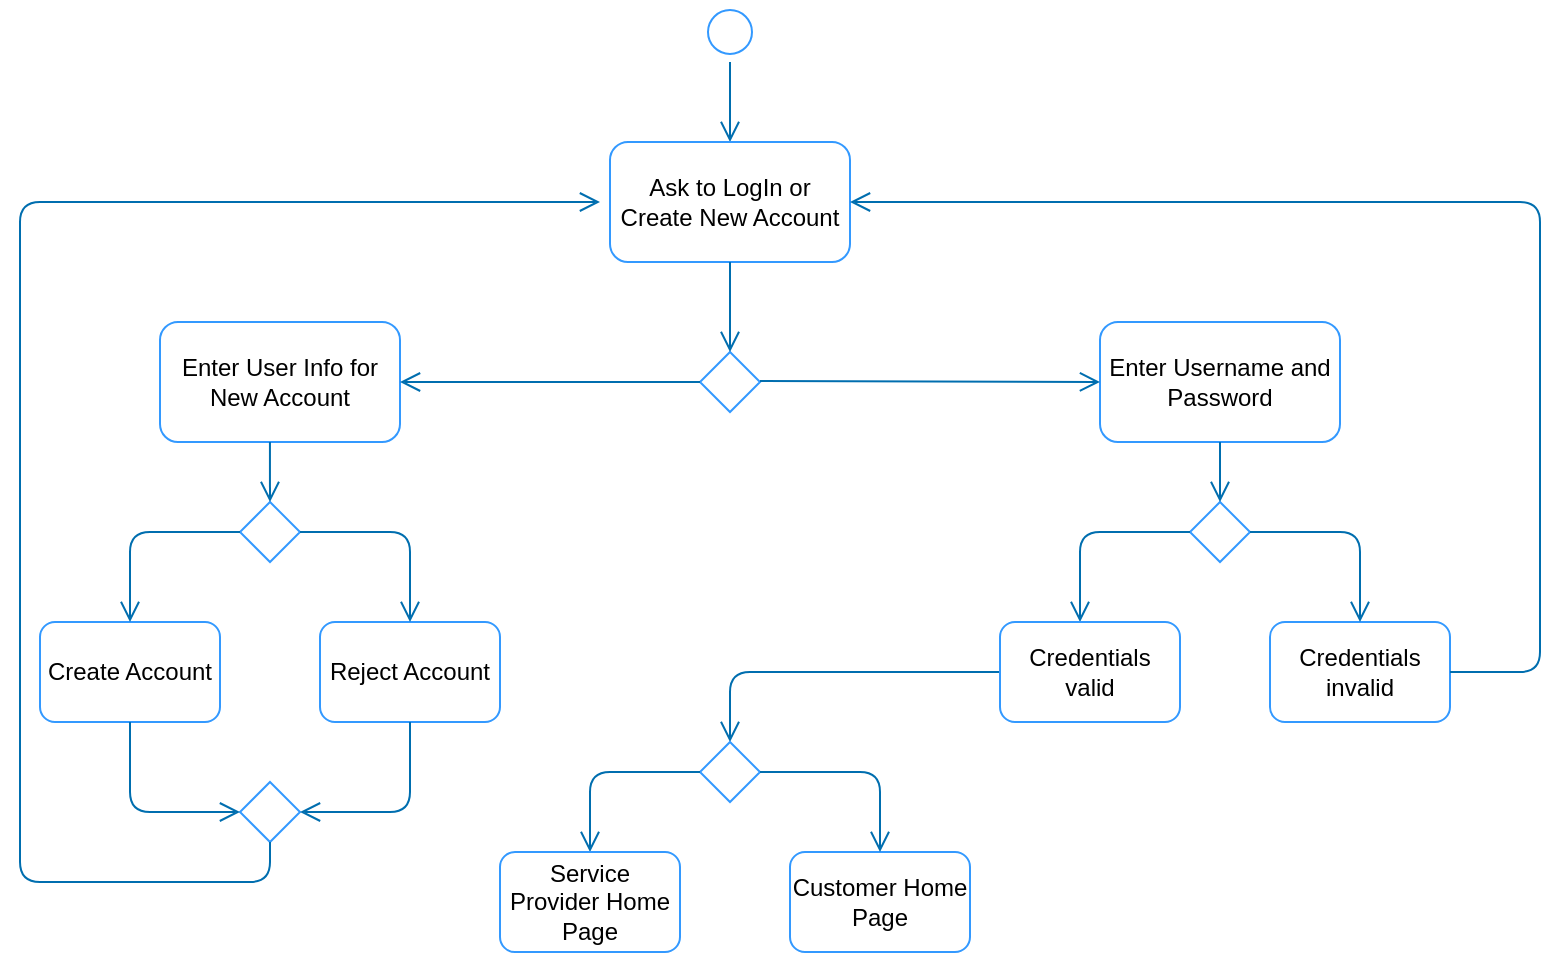 <mxfile>
    <diagram id="CkpSzz7IL6a6DoDvZSBQ" name="Page-1">
        <mxGraphModel dx="1144" dy="519" grid="1" gridSize="10" guides="1" tooltips="1" connect="1" arrows="1" fold="1" page="1" pageScale="1" pageWidth="850" pageHeight="1100" math="0" shadow="0">
            <root>
                <mxCell id="0"/>
                <mxCell id="1" parent="0"/>
                <mxCell id="2" value="" style="ellipse;html=1;shape=startState;strokeColor=#3399FF;" vertex="1" parent="1">
                    <mxGeometry x="380" width="30" height="30" as="geometry"/>
                </mxCell>
                <mxCell id="3" value="" style="edgeStyle=orthogonalEdgeStyle;html=1;verticalAlign=bottom;endArrow=open;endSize=8;strokeColor=#006EAF;fillColor=#1ba1e2;" edge="1" source="2" parent="1">
                    <mxGeometry relative="1" as="geometry">
                        <mxPoint x="395" y="70" as="targetPoint"/>
                    </mxGeometry>
                </mxCell>
                <mxCell id="4" value="Ask to LogIn or Create New Account" style="rounded=1;whiteSpace=wrap;html=1;strokeColor=#3399FF;" vertex="1" parent="1">
                    <mxGeometry x="335" y="70" width="120" height="60" as="geometry"/>
                </mxCell>
                <mxCell id="5" value="Enter Username and Password" style="rounded=1;whiteSpace=wrap;html=1;strokeColor=#3399FF;" vertex="1" parent="1">
                    <mxGeometry x="580" y="160" width="120" height="60" as="geometry"/>
                </mxCell>
                <mxCell id="6" value="Enter User Info for New Account" style="rounded=1;whiteSpace=wrap;html=1;strokeColor=#3399FF;" vertex="1" parent="1">
                    <mxGeometry x="110" y="160" width="120" height="60" as="geometry"/>
                </mxCell>
                <mxCell id="7" value="" style="rhombus;strokeColor=#3399FF;" vertex="1" parent="1">
                    <mxGeometry x="380" y="175" width="30" height="30" as="geometry"/>
                </mxCell>
                <mxCell id="9" value="" style="endArrow=open;startArrow=none;endFill=0;startFill=0;endSize=8;html=1;verticalAlign=bottom;labelBackgroundColor=none;strokeWidth=1;entryX=0;entryY=0.5;entryDx=0;entryDy=0;fillColor=#1ba1e2;strokeColor=#006EAF;" edge="1" parent="1" target="5">
                    <mxGeometry width="160" relative="1" as="geometry">
                        <mxPoint x="410" y="189.5" as="sourcePoint"/>
                        <mxPoint x="570" y="189.5" as="targetPoint"/>
                    </mxGeometry>
                </mxCell>
                <mxCell id="10" value="" style="endArrow=open;startArrow=none;endFill=0;startFill=0;endSize=8;html=1;verticalAlign=bottom;labelBackgroundColor=none;strokeWidth=1;entryX=1;entryY=0.5;entryDx=0;entryDy=0;fillColor=#1ba1e2;strokeColor=#006EAF;exitX=0;exitY=0.5;exitDx=0;exitDy=0;" edge="1" parent="1" source="7" target="6">
                    <mxGeometry width="160" relative="1" as="geometry">
                        <mxPoint x="380" y="240" as="sourcePoint"/>
                        <mxPoint x="550" y="240.5" as="targetPoint"/>
                    </mxGeometry>
                </mxCell>
                <mxCell id="11" value="" style="endArrow=open;startArrow=none;endFill=0;startFill=0;endSize=8;html=1;verticalAlign=bottom;labelBackgroundColor=none;strokeWidth=1;entryX=0.5;entryY=0;entryDx=0;entryDy=0;fillColor=#1ba1e2;strokeColor=#006EAF;exitX=0.5;exitY=1;exitDx=0;exitDy=0;" edge="1" parent="1" source="4" target="7">
                    <mxGeometry width="160" relative="1" as="geometry">
                        <mxPoint x="430" y="189.5" as="sourcePoint"/>
                        <mxPoint x="600" y="190" as="targetPoint"/>
                    </mxGeometry>
                </mxCell>
                <mxCell id="12" value="" style="rhombus;strokeColor=#3399FF;" vertex="1" parent="1">
                    <mxGeometry x="625" y="250" width="30" height="30" as="geometry"/>
                </mxCell>
                <mxCell id="13" value="" style="endArrow=open;startArrow=none;endFill=0;startFill=0;endSize=8;html=1;verticalAlign=bottom;labelBackgroundColor=none;strokeWidth=1;entryX=0.5;entryY=0;entryDx=0;entryDy=0;fillColor=#1ba1e2;strokeColor=#006EAF;exitX=0.5;exitY=1;exitDx=0;exitDy=0;" edge="1" parent="1" source="5" target="12">
                    <mxGeometry width="160" relative="1" as="geometry">
                        <mxPoint x="405" y="140" as="sourcePoint"/>
                        <mxPoint x="405" y="185" as="targetPoint"/>
                    </mxGeometry>
                </mxCell>
                <mxCell id="14" value="Reject Account" style="rounded=1;whiteSpace=wrap;html=1;strokeColor=#3399FF;" vertex="1" parent="1">
                    <mxGeometry x="190" y="310" width="90" height="50" as="geometry"/>
                </mxCell>
                <mxCell id="16" value="" style="rhombus;strokeColor=#3399FF;" vertex="1" parent="1">
                    <mxGeometry x="150" y="250" width="30" height="30" as="geometry"/>
                </mxCell>
                <mxCell id="17" value="" style="endArrow=open;startArrow=none;endFill=0;startFill=0;endSize=8;html=1;verticalAlign=bottom;labelBackgroundColor=none;strokeWidth=1;entryX=0.5;entryY=0;entryDx=0;entryDy=0;fillColor=#1ba1e2;strokeColor=#006EAF;exitX=0.458;exitY=1;exitDx=0;exitDy=0;exitPerimeter=0;" edge="1" parent="1" source="6" target="16">
                    <mxGeometry width="160" relative="1" as="geometry">
                        <mxPoint x="405" y="140" as="sourcePoint"/>
                        <mxPoint x="405" y="185" as="targetPoint"/>
                    </mxGeometry>
                </mxCell>
                <mxCell id="18" value="" style="endArrow=open;startArrow=none;endFill=0;startFill=0;endSize=8;html=1;verticalAlign=bottom;labelBackgroundColor=none;strokeWidth=1;fillColor=#1ba1e2;strokeColor=#006EAF;exitX=1;exitY=0.5;exitDx=0;exitDy=0;entryX=0.5;entryY=0;entryDx=0;entryDy=0;" edge="1" parent="1" source="16" target="14">
                    <mxGeometry width="160" relative="1" as="geometry">
                        <mxPoint x="180" y="290" as="sourcePoint"/>
                        <mxPoint x="220" y="300" as="targetPoint"/>
                        <Array as="points">
                            <mxPoint x="235" y="265"/>
                        </Array>
                    </mxGeometry>
                </mxCell>
                <mxCell id="19" value="Create Account" style="rounded=1;whiteSpace=wrap;html=1;strokeColor=#3399FF;" vertex="1" parent="1">
                    <mxGeometry x="50" y="310" width="90" height="50" as="geometry"/>
                </mxCell>
                <mxCell id="20" value="" style="endArrow=open;startArrow=none;endFill=0;startFill=0;endSize=8;html=1;verticalAlign=bottom;labelBackgroundColor=none;strokeWidth=1;fillColor=#1ba1e2;strokeColor=#006EAF;exitX=0;exitY=0.5;exitDx=0;exitDy=0;entryX=0.5;entryY=0;entryDx=0;entryDy=0;" edge="1" parent="1" source="16" target="19">
                    <mxGeometry width="160" relative="1" as="geometry">
                        <mxPoint x="190" y="275" as="sourcePoint"/>
                        <mxPoint x="245" y="320" as="targetPoint"/>
                        <Array as="points">
                            <mxPoint x="95" y="265"/>
                        </Array>
                    </mxGeometry>
                </mxCell>
                <mxCell id="21" value="" style="rhombus;strokeColor=#3399FF;" vertex="1" parent="1">
                    <mxGeometry x="150" y="390" width="30" height="30" as="geometry"/>
                </mxCell>
                <mxCell id="22" value="" style="endArrow=open;startArrow=none;endFill=0;startFill=0;endSize=8;html=1;verticalAlign=bottom;labelBackgroundColor=none;strokeWidth=1;fillColor=#1ba1e2;strokeColor=#006EAF;exitX=0.5;exitY=1;exitDx=0;exitDy=0;entryX=0;entryY=0.5;entryDx=0;entryDy=0;" edge="1" parent="1" source="19" target="21">
                    <mxGeometry width="160" relative="1" as="geometry">
                        <mxPoint x="160" y="275" as="sourcePoint"/>
                        <mxPoint x="105" y="320" as="targetPoint"/>
                        <Array as="points">
                            <mxPoint x="95" y="405"/>
                        </Array>
                    </mxGeometry>
                </mxCell>
                <mxCell id="23" value="" style="endArrow=open;startArrow=none;endFill=0;startFill=0;endSize=8;html=1;verticalAlign=bottom;labelBackgroundColor=none;strokeWidth=1;fillColor=#1ba1e2;strokeColor=#006EAF;exitX=0.5;exitY=1;exitDx=0;exitDy=0;entryX=1;entryY=0.5;entryDx=0;entryDy=0;" edge="1" parent="1" source="14" target="21">
                    <mxGeometry width="160" relative="1" as="geometry">
                        <mxPoint x="170" y="285" as="sourcePoint"/>
                        <mxPoint x="115" y="330" as="targetPoint"/>
                        <Array as="points">
                            <mxPoint x="235" y="405"/>
                        </Array>
                    </mxGeometry>
                </mxCell>
                <mxCell id="24" value="" style="endArrow=open;startArrow=none;endFill=0;startFill=0;endSize=8;html=1;verticalAlign=bottom;labelBackgroundColor=none;strokeWidth=1;fillColor=#1ba1e2;strokeColor=#006EAF;exitX=0.5;exitY=1;exitDx=0;exitDy=0;" edge="1" parent="1" source="21">
                    <mxGeometry width="160" relative="1" as="geometry">
                        <mxPoint x="165" y="440" as="sourcePoint"/>
                        <mxPoint x="330" y="100" as="targetPoint"/>
                        <Array as="points">
                            <mxPoint x="165" y="440"/>
                            <mxPoint x="40" y="440"/>
                            <mxPoint x="40" y="420"/>
                            <mxPoint x="40" y="100"/>
                        </Array>
                    </mxGeometry>
                </mxCell>
                <mxCell id="25" value="Credentials invalid" style="rounded=1;whiteSpace=wrap;html=1;strokeColor=#3399FF;" vertex="1" parent="1">
                    <mxGeometry x="665" y="310" width="90" height="50" as="geometry"/>
                </mxCell>
                <mxCell id="26" value="" style="endArrow=open;startArrow=none;endFill=0;startFill=0;endSize=8;html=1;verticalAlign=bottom;labelBackgroundColor=none;strokeWidth=1;fillColor=#1ba1e2;strokeColor=#006EAF;exitX=1;exitY=0.5;exitDx=0;exitDy=0;entryX=0.5;entryY=0;entryDx=0;entryDy=0;" edge="1" parent="1" target="25">
                    <mxGeometry width="160" relative="1" as="geometry">
                        <mxPoint x="655" y="265" as="sourcePoint"/>
                        <mxPoint x="695" y="300" as="targetPoint"/>
                        <Array as="points">
                            <mxPoint x="710" y="265"/>
                        </Array>
                    </mxGeometry>
                </mxCell>
                <mxCell id="27" value="" style="endArrow=open;startArrow=none;endFill=0;startFill=0;endSize=8;html=1;verticalAlign=bottom;labelBackgroundColor=none;strokeWidth=1;fillColor=#1ba1e2;strokeColor=#006EAF;exitX=0;exitY=0.5;exitDx=0;exitDy=0;entryX=0.5;entryY=0;entryDx=0;entryDy=0;" edge="1" parent="1">
                    <mxGeometry width="160" relative="1" as="geometry">
                        <mxPoint x="625" y="265" as="sourcePoint"/>
                        <mxPoint x="570" y="310" as="targetPoint"/>
                        <Array as="points">
                            <mxPoint x="570" y="265"/>
                        </Array>
                    </mxGeometry>
                </mxCell>
                <mxCell id="28" value="" style="endArrow=open;startArrow=none;endFill=0;startFill=0;endSize=8;html=1;verticalAlign=bottom;labelBackgroundColor=none;strokeWidth=1;fillColor=#1ba1e2;strokeColor=#006EAF;exitX=0;exitY=0.5;exitDx=0;exitDy=0;entryX=0.5;entryY=0;entryDx=0;entryDy=0;" edge="1" parent="1" source="30" target="31">
                    <mxGeometry width="160" relative="1" as="geometry">
                        <mxPoint x="570" y="360" as="sourcePoint"/>
                        <mxPoint x="625" y="405" as="targetPoint"/>
                        <Array as="points">
                            <mxPoint x="395" y="335"/>
                        </Array>
                    </mxGeometry>
                </mxCell>
                <mxCell id="29" value="" style="endArrow=open;startArrow=none;endFill=0;startFill=0;endSize=8;html=1;verticalAlign=bottom;labelBackgroundColor=none;strokeWidth=1;fillColor=#1ba1e2;strokeColor=#006EAF;exitX=1;exitY=0.5;exitDx=0;exitDy=0;entryX=1;entryY=0.5;entryDx=0;entryDy=0;" edge="1" parent="1" source="25" target="4">
                    <mxGeometry width="160" relative="1" as="geometry">
                        <mxPoint x="645" y="285" as="sourcePoint"/>
                        <mxPoint x="800" y="100" as="targetPoint"/>
                        <Array as="points">
                            <mxPoint x="800" y="335"/>
                            <mxPoint x="800" y="100"/>
                        </Array>
                    </mxGeometry>
                </mxCell>
                <mxCell id="30" value="Credentials valid" style="rounded=1;whiteSpace=wrap;html=1;strokeColor=#3399FF;" vertex="1" parent="1">
                    <mxGeometry x="530" y="310" width="90" height="50" as="geometry"/>
                </mxCell>
                <mxCell id="31" value="" style="rhombus;strokeColor=#3399FF;" vertex="1" parent="1">
                    <mxGeometry x="380" y="370" width="30" height="30" as="geometry"/>
                </mxCell>
                <mxCell id="32" value="Customer Home Page" style="rounded=1;whiteSpace=wrap;html=1;strokeColor=#3399FF;" vertex="1" parent="1">
                    <mxGeometry x="425" y="425" width="90" height="50" as="geometry"/>
                </mxCell>
                <mxCell id="33" value="" style="endArrow=open;startArrow=none;endFill=0;startFill=0;endSize=8;html=1;verticalAlign=bottom;labelBackgroundColor=none;strokeWidth=1;fillColor=#1ba1e2;strokeColor=#006EAF;exitX=1;exitY=0.5;exitDx=0;exitDy=0;entryX=0.5;entryY=0;entryDx=0;entryDy=0;" edge="1" parent="1" target="32" source="31">
                    <mxGeometry width="160" relative="1" as="geometry">
                        <mxPoint x="415" y="380" as="sourcePoint"/>
                        <mxPoint x="455" y="415" as="targetPoint"/>
                        <Array as="points">
                            <mxPoint x="470" y="385"/>
                        </Array>
                    </mxGeometry>
                </mxCell>
                <mxCell id="34" value="" style="endArrow=open;startArrow=none;endFill=0;startFill=0;endSize=8;html=1;verticalAlign=bottom;labelBackgroundColor=none;strokeWidth=1;fillColor=#1ba1e2;strokeColor=#006EAF;exitX=0;exitY=0.5;exitDx=0;exitDy=0;entryX=0.5;entryY=0;entryDx=0;entryDy=0;" edge="1" parent="1" source="31" target="35">
                    <mxGeometry width="160" relative="1" as="geometry">
                        <mxPoint x="385" y="380" as="sourcePoint"/>
                        <mxPoint x="330" y="425" as="targetPoint"/>
                        <Array as="points">
                            <mxPoint x="325" y="385"/>
                        </Array>
                    </mxGeometry>
                </mxCell>
                <mxCell id="35" value="Service Provider Home Page" style="rounded=1;whiteSpace=wrap;html=1;strokeColor=#3399FF;" vertex="1" parent="1">
                    <mxGeometry x="280" y="425" width="90" height="50" as="geometry"/>
                </mxCell>
            </root>
        </mxGraphModel>
    </diagram>
</mxfile>